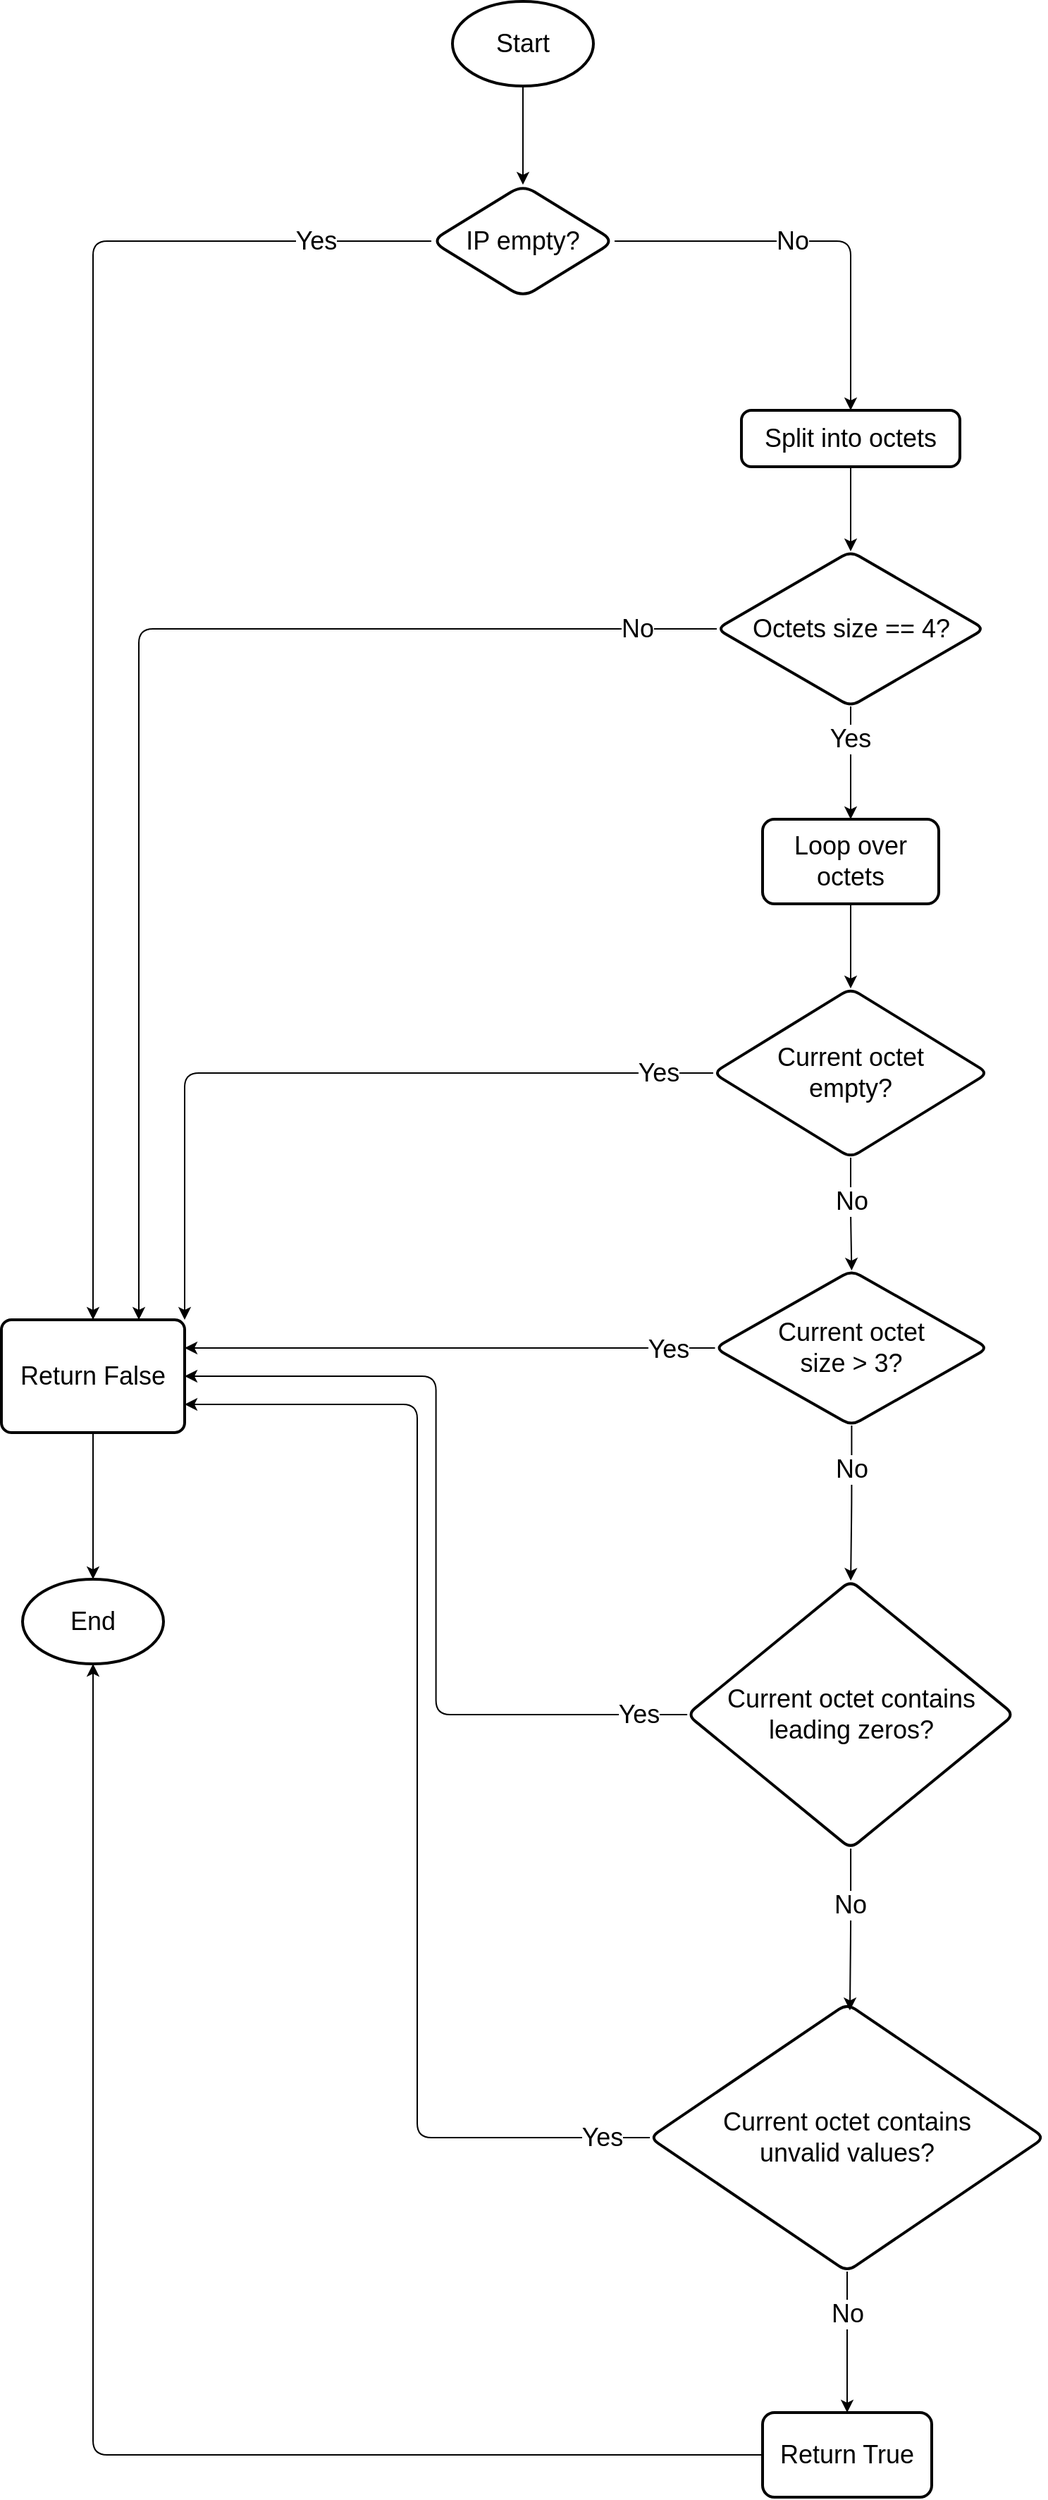 <mxfile version="26.2.6">
  <diagram id="C5RBs43oDa-KdzZeNtuy" name="Page-1">
    <mxGraphModel dx="1142" dy="730" grid="1" gridSize="10" guides="1" tooltips="1" connect="1" arrows="1" fold="1" page="1" pageScale="1" pageWidth="827" pageHeight="1169" math="0" shadow="0">
      <root>
        <mxCell id="WIyWlLk6GJQsqaUBKTNV-0" />
        <mxCell id="WIyWlLk6GJQsqaUBKTNV-1" parent="WIyWlLk6GJQsqaUBKTNV-0" />
        <mxCell id="PdZio3SnlSJl_mb1jvMc-9" value="" style="edgeStyle=orthogonalEdgeStyle;rounded=1;orthogonalLoop=1;jettySize=auto;html=1;fontSize=18;" parent="WIyWlLk6GJQsqaUBKTNV-1" source="PdZio3SnlSJl_mb1jvMc-1" target="PdZio3SnlSJl_mb1jvMc-8" edge="1">
          <mxGeometry relative="1" as="geometry" />
        </mxCell>
        <mxCell id="PdZio3SnlSJl_mb1jvMc-1" value="&lt;font style=&quot;font-size: 18px;&quot;&gt;Start&lt;/font&gt;" style="strokeWidth=2;html=1;shape=mxgraph.flowchart.start_1;whiteSpace=wrap;fontSize=18;rounded=1;" parent="WIyWlLk6GJQsqaUBKTNV-1" vertex="1">
          <mxGeometry x="363" y="290" width="100" height="60" as="geometry" />
        </mxCell>
        <mxCell id="PdZio3SnlSJl_mb1jvMc-6" value="" style="edgeStyle=orthogonalEdgeStyle;rounded=1;orthogonalLoop=1;jettySize=auto;html=1;" parent="WIyWlLk6GJQsqaUBKTNV-1" edge="1">
          <mxGeometry relative="1" as="geometry">
            <mxPoint x="430" y="200" as="sourcePoint" />
          </mxGeometry>
        </mxCell>
        <mxCell id="PdZio3SnlSJl_mb1jvMc-13" style="edgeStyle=orthogonalEdgeStyle;rounded=1;orthogonalLoop=1;jettySize=auto;html=1;exitX=0;exitY=0.5;exitDx=0;exitDy=0;entryX=0.5;entryY=0;entryDx=0;entryDy=0;fontSize=18;" parent="WIyWlLk6GJQsqaUBKTNV-1" source="PdZio3SnlSJl_mb1jvMc-8" target="PdZio3SnlSJl_mb1jvMc-10" edge="1">
          <mxGeometry relative="1" as="geometry" />
        </mxCell>
        <mxCell id="PdZio3SnlSJl_mb1jvMc-14" value="Yes" style="edgeLabel;html=1;align=center;verticalAlign=middle;resizable=0;points=[];fontSize=18;rounded=1;" parent="PdZio3SnlSJl_mb1jvMc-13" vertex="1" connectable="0">
          <mxGeometry x="-0.836" y="1" relative="1" as="geometry">
            <mxPoint y="-1" as="offset" />
          </mxGeometry>
        </mxCell>
        <mxCell id="PdZio3SnlSJl_mb1jvMc-15" style="edgeStyle=orthogonalEdgeStyle;rounded=1;orthogonalLoop=1;jettySize=auto;html=1;exitX=1;exitY=0.5;exitDx=0;exitDy=0;entryX=0.5;entryY=0;entryDx=0;entryDy=0;fontSize=18;" parent="WIyWlLk6GJQsqaUBKTNV-1" source="PdZio3SnlSJl_mb1jvMc-8" target="PdZio3SnlSJl_mb1jvMc-18" edge="1">
          <mxGeometry relative="1" as="geometry">
            <mxPoint x="583" y="580" as="targetPoint" />
          </mxGeometry>
        </mxCell>
        <mxCell id="PdZio3SnlSJl_mb1jvMc-17" value="No" style="edgeLabel;html=1;align=center;verticalAlign=middle;resizable=0;points=[];fontSize=18;rounded=1;" parent="PdZio3SnlSJl_mb1jvMc-15" vertex="1" connectable="0">
          <mxGeometry x="-0.122" y="-2" relative="1" as="geometry">
            <mxPoint y="-2" as="offset" />
          </mxGeometry>
        </mxCell>
        <mxCell id="PdZio3SnlSJl_mb1jvMc-8" value="IP empty?" style="rhombus;whiteSpace=wrap;html=1;strokeWidth=2;fontSize=18;rounded=1;" parent="WIyWlLk6GJQsqaUBKTNV-1" vertex="1">
          <mxGeometry x="348" y="420" width="130" height="80" as="geometry" />
        </mxCell>
        <mxCell id="PdZio3SnlSJl_mb1jvMc-10" value="Return False" style="rounded=1;whiteSpace=wrap;html=1;absoluteArcSize=1;arcSize=14;strokeWidth=2;fontSize=18;" parent="WIyWlLk6GJQsqaUBKTNV-1" vertex="1">
          <mxGeometry x="43" y="1225" width="130" height="80" as="geometry" />
        </mxCell>
        <mxCell id="PdZio3SnlSJl_mb1jvMc-11" value="End" style="strokeWidth=2;html=1;shape=mxgraph.flowchart.start_1;whiteSpace=wrap;fontSize=18;rounded=1;" parent="WIyWlLk6GJQsqaUBKTNV-1" vertex="1">
          <mxGeometry x="58" y="1409" width="100" height="60" as="geometry" />
        </mxCell>
        <mxCell id="PdZio3SnlSJl_mb1jvMc-12" style="edgeStyle=orthogonalEdgeStyle;rounded=1;orthogonalLoop=1;jettySize=auto;html=1;exitX=0.5;exitY=1;exitDx=0;exitDy=0;entryX=0.5;entryY=0;entryDx=0;entryDy=0;entryPerimeter=0;fontSize=18;" parent="WIyWlLk6GJQsqaUBKTNV-1" source="PdZio3SnlSJl_mb1jvMc-10" target="PdZio3SnlSJl_mb1jvMc-11" edge="1">
          <mxGeometry relative="1" as="geometry" />
        </mxCell>
        <mxCell id="PdZio3SnlSJl_mb1jvMc-20" value="" style="edgeStyle=orthogonalEdgeStyle;rounded=1;orthogonalLoop=1;jettySize=auto;html=1;fontSize=18;" parent="WIyWlLk6GJQsqaUBKTNV-1" source="PdZio3SnlSJl_mb1jvMc-18" target="PdZio3SnlSJl_mb1jvMc-19" edge="1">
          <mxGeometry relative="1" as="geometry" />
        </mxCell>
        <mxCell id="PdZio3SnlSJl_mb1jvMc-18" value="Split into octets" style="rounded=1;whiteSpace=wrap;html=1;absoluteArcSize=1;arcSize=14;strokeWidth=2;fontSize=18;" parent="WIyWlLk6GJQsqaUBKTNV-1" vertex="1">
          <mxGeometry x="568" y="580" width="155" height="40" as="geometry" />
        </mxCell>
        <mxCell id="PdZio3SnlSJl_mb1jvMc-21" style="edgeStyle=orthogonalEdgeStyle;rounded=1;orthogonalLoop=1;jettySize=auto;html=1;entryX=0.75;entryY=0;entryDx=0;entryDy=0;fontSize=18;" parent="WIyWlLk6GJQsqaUBKTNV-1" source="PdZio3SnlSJl_mb1jvMc-19" target="PdZio3SnlSJl_mb1jvMc-10" edge="1">
          <mxGeometry relative="1" as="geometry" />
        </mxCell>
        <mxCell id="PdZio3SnlSJl_mb1jvMc-27" value="No" style="edgeLabel;html=1;align=center;verticalAlign=middle;resizable=0;points=[];fontSize=18;rounded=1;" parent="PdZio3SnlSJl_mb1jvMc-21" vertex="1" connectable="0">
          <mxGeometry x="-0.873" y="3" relative="1" as="geometry">
            <mxPoint y="-3" as="offset" />
          </mxGeometry>
        </mxCell>
        <mxCell id="PdZio3SnlSJl_mb1jvMc-23" value="" style="edgeStyle=orthogonalEdgeStyle;rounded=1;orthogonalLoop=1;jettySize=auto;html=1;fontSize=18;" parent="WIyWlLk6GJQsqaUBKTNV-1" source="PdZio3SnlSJl_mb1jvMc-19" target="PdZio3SnlSJl_mb1jvMc-22" edge="1">
          <mxGeometry relative="1" as="geometry" />
        </mxCell>
        <mxCell id="PdZio3SnlSJl_mb1jvMc-28" value="Yes" style="edgeLabel;html=1;align=center;verticalAlign=middle;resizable=0;points=[];fontSize=18;rounded=1;" parent="PdZio3SnlSJl_mb1jvMc-23" vertex="1" connectable="0">
          <mxGeometry x="-0.426" y="-1" relative="1" as="geometry">
            <mxPoint as="offset" />
          </mxGeometry>
        </mxCell>
        <mxCell id="PdZio3SnlSJl_mb1jvMc-19" value="Octets size == 4?" style="rhombus;whiteSpace=wrap;html=1;rounded=1;arcSize=14;strokeWidth=2;fontSize=18;" parent="WIyWlLk6GJQsqaUBKTNV-1" vertex="1">
          <mxGeometry x="550.5" y="680" width="190" height="110" as="geometry" />
        </mxCell>
        <mxCell id="PdZio3SnlSJl_mb1jvMc-25" value="" style="edgeStyle=orthogonalEdgeStyle;rounded=1;orthogonalLoop=1;jettySize=auto;html=1;fontSize=18;" parent="WIyWlLk6GJQsqaUBKTNV-1" source="PdZio3SnlSJl_mb1jvMc-22" target="PdZio3SnlSJl_mb1jvMc-24" edge="1">
          <mxGeometry relative="1" as="geometry" />
        </mxCell>
        <mxCell id="PdZio3SnlSJl_mb1jvMc-22" value="Loop over octets" style="whiteSpace=wrap;html=1;rounded=1;arcSize=14;strokeWidth=2;fontSize=18;" parent="WIyWlLk6GJQsqaUBKTNV-1" vertex="1">
          <mxGeometry x="583" y="870" width="125" height="60" as="geometry" />
        </mxCell>
        <mxCell id="PdZio3SnlSJl_mb1jvMc-26" style="edgeStyle=orthogonalEdgeStyle;rounded=1;orthogonalLoop=1;jettySize=auto;html=1;entryX=1;entryY=0;entryDx=0;entryDy=0;fontSize=18;" parent="WIyWlLk6GJQsqaUBKTNV-1" source="PdZio3SnlSJl_mb1jvMc-24" target="PdZio3SnlSJl_mb1jvMc-10" edge="1">
          <mxGeometry relative="1" as="geometry" />
        </mxCell>
        <mxCell id="PdZio3SnlSJl_mb1jvMc-30" value="Yes" style="edgeLabel;html=1;align=center;verticalAlign=middle;resizable=0;points=[];fontSize=18;rounded=1;" parent="PdZio3SnlSJl_mb1jvMc-26" vertex="1" connectable="0">
          <mxGeometry x="-0.859" y="4" relative="1" as="geometry">
            <mxPoint y="-4" as="offset" />
          </mxGeometry>
        </mxCell>
        <mxCell id="PdZio3SnlSJl_mb1jvMc-32" value="" style="edgeStyle=orthogonalEdgeStyle;rounded=1;orthogonalLoop=1;jettySize=auto;html=1;fontSize=18;" parent="WIyWlLk6GJQsqaUBKTNV-1" source="PdZio3SnlSJl_mb1jvMc-24" target="PdZio3SnlSJl_mb1jvMc-31" edge="1">
          <mxGeometry relative="1" as="geometry" />
        </mxCell>
        <mxCell id="PdZio3SnlSJl_mb1jvMc-35" value="No" style="edgeLabel;html=1;align=center;verticalAlign=middle;resizable=0;points=[];fontSize=18;rounded=1;" parent="PdZio3SnlSJl_mb1jvMc-32" vertex="1" connectable="0">
          <mxGeometry x="-0.84" relative="1" as="geometry">
            <mxPoint y="24" as="offset" />
          </mxGeometry>
        </mxCell>
        <mxCell id="PdZio3SnlSJl_mb1jvMc-24" value="Current octet&lt;div&gt;empty?&lt;/div&gt;" style="rhombus;whiteSpace=wrap;html=1;rounded=1;arcSize=14;strokeWidth=2;fontSize=18;" parent="WIyWlLk6GJQsqaUBKTNV-1" vertex="1">
          <mxGeometry x="548" y="990" width="195" height="120" as="geometry" />
        </mxCell>
        <mxCell id="PdZio3SnlSJl_mb1jvMc-37" value="" style="edgeStyle=orthogonalEdgeStyle;rounded=1;orthogonalLoop=1;jettySize=auto;html=1;fontSize=18;" parent="WIyWlLk6GJQsqaUBKTNV-1" source="PdZio3SnlSJl_mb1jvMc-31" target="PdZio3SnlSJl_mb1jvMc-36" edge="1">
          <mxGeometry relative="1" as="geometry" />
        </mxCell>
        <mxCell id="PdZio3SnlSJl_mb1jvMc-49" value="No" style="edgeLabel;html=1;align=center;verticalAlign=middle;resizable=0;points=[];fontSize=18;rounded=1;" parent="PdZio3SnlSJl_mb1jvMc-37" vertex="1" connectable="0">
          <mxGeometry x="-0.65" relative="1" as="geometry">
            <mxPoint y="11" as="offset" />
          </mxGeometry>
        </mxCell>
        <mxCell id="PdZio3SnlSJl_mb1jvMc-46" style="edgeStyle=orthogonalEdgeStyle;rounded=1;orthogonalLoop=1;jettySize=auto;html=1;entryX=1;entryY=0.25;entryDx=0;entryDy=0;fontSize=18;" parent="WIyWlLk6GJQsqaUBKTNV-1" source="PdZio3SnlSJl_mb1jvMc-31" target="PdZio3SnlSJl_mb1jvMc-10" edge="1">
          <mxGeometry relative="1" as="geometry" />
        </mxCell>
        <mxCell id="PdZio3SnlSJl_mb1jvMc-48" value="Yes" style="edgeLabel;html=1;align=center;verticalAlign=middle;resizable=0;points=[];fontSize=18;rounded=1;" parent="PdZio3SnlSJl_mb1jvMc-46" vertex="1" connectable="0">
          <mxGeometry x="-0.82" y="1" relative="1" as="geometry">
            <mxPoint as="offset" />
          </mxGeometry>
        </mxCell>
        <mxCell id="PdZio3SnlSJl_mb1jvMc-31" value="Current octet&lt;div&gt;size &amp;gt; 3?&lt;/div&gt;" style="rhombus;whiteSpace=wrap;html=1;rounded=1;arcSize=14;strokeWidth=2;fontSize=18;" parent="WIyWlLk6GJQsqaUBKTNV-1" vertex="1">
          <mxGeometry x="549.25" y="1190" width="193.75" height="110" as="geometry" />
        </mxCell>
        <mxCell id="PdZio3SnlSJl_mb1jvMc-38" style="edgeStyle=orthogonalEdgeStyle;rounded=1;orthogonalLoop=1;jettySize=auto;html=1;entryX=1;entryY=0.5;entryDx=0;entryDy=0;fontSize=18;" parent="WIyWlLk6GJQsqaUBKTNV-1" source="PdZio3SnlSJl_mb1jvMc-36" target="PdZio3SnlSJl_mb1jvMc-10" edge="1">
          <mxGeometry relative="1" as="geometry">
            <mxPoint x="173" y="1140" as="targetPoint" />
          </mxGeometry>
        </mxCell>
        <mxCell id="PdZio3SnlSJl_mb1jvMc-39" value="Yes" style="edgeLabel;html=1;align=center;verticalAlign=middle;resizable=0;points=[];fontSize=18;rounded=1;" parent="PdZio3SnlSJl_mb1jvMc-38" vertex="1" connectable="0">
          <mxGeometry x="-0.942" y="1" relative="1" as="geometry">
            <mxPoint x="-17" y="-1" as="offset" />
          </mxGeometry>
        </mxCell>
        <mxCell id="PdZio3SnlSJl_mb1jvMc-41" value="" style="edgeStyle=orthogonalEdgeStyle;rounded=1;orthogonalLoop=1;jettySize=auto;html=1;fontSize=18;" parent="WIyWlLk6GJQsqaUBKTNV-1" target="PdZio3SnlSJl_mb1jvMc-40" edge="1">
          <mxGeometry relative="1" as="geometry">
            <mxPoint x="645.583" y="1810.936" as="sourcePoint" />
          </mxGeometry>
        </mxCell>
        <mxCell id="PdZio3SnlSJl_mb1jvMc-50" value="No" style="edgeLabel;html=1;align=center;verticalAlign=middle;resizable=0;points=[];fontSize=18;rounded=1;" parent="PdZio3SnlSJl_mb1jvMc-41" vertex="1" connectable="0">
          <mxGeometry x="-0.353" y="-1" relative="1" as="geometry">
            <mxPoint as="offset" />
          </mxGeometry>
        </mxCell>
        <mxCell id="PdZio3SnlSJl_mb1jvMc-36" value="Current octet contains&lt;div style=&quot;font-size: 18px;&quot;&gt;leading zeros?&lt;/div&gt;" style="rhombus;whiteSpace=wrap;html=1;rounded=1;arcSize=14;strokeWidth=2;fontSize=18;" parent="WIyWlLk6GJQsqaUBKTNV-1" vertex="1">
          <mxGeometry x="529.56" y="1410" width="231.87" height="190" as="geometry" />
        </mxCell>
        <mxCell id="PdZio3SnlSJl_mb1jvMc-43" value="" style="edgeStyle=orthogonalEdgeStyle;rounded=1;orthogonalLoop=1;jettySize=auto;html=1;fontSize=18;" parent="WIyWlLk6GJQsqaUBKTNV-1" source="PdZio3SnlSJl_mb1jvMc-40" target="PdZio3SnlSJl_mb1jvMc-42" edge="1">
          <mxGeometry relative="1" as="geometry" />
        </mxCell>
        <mxCell id="PdZio3SnlSJl_mb1jvMc-52" value="No" style="edgeLabel;html=1;align=center;verticalAlign=middle;resizable=0;points=[];fontSize=18;rounded=1;" parent="PdZio3SnlSJl_mb1jvMc-43" vertex="1" connectable="0">
          <mxGeometry x="-0.607" relative="1" as="geometry">
            <mxPoint y="10" as="offset" />
          </mxGeometry>
        </mxCell>
        <mxCell id="PdZio3SnlSJl_mb1jvMc-54" style="edgeStyle=orthogonalEdgeStyle;rounded=1;orthogonalLoop=1;jettySize=auto;html=1;entryX=1;entryY=0.75;entryDx=0;entryDy=0;" parent="WIyWlLk6GJQsqaUBKTNV-1" source="PdZio3SnlSJl_mb1jvMc-40" target="PdZio3SnlSJl_mb1jvMc-10" edge="1">
          <mxGeometry relative="1" as="geometry" />
        </mxCell>
        <mxCell id="PdZio3SnlSJl_mb1jvMc-56" value="&lt;font style=&quot;font-size: 18px;&quot;&gt;Yes&lt;/font&gt;" style="edgeLabel;html=1;align=center;verticalAlign=middle;resizable=0;points=[];rounded=1;" parent="PdZio3SnlSJl_mb1jvMc-54" vertex="1" connectable="0">
          <mxGeometry x="-0.872" relative="1" as="geometry">
            <mxPoint x="20" as="offset" />
          </mxGeometry>
        </mxCell>
        <mxCell id="PdZio3SnlSJl_mb1jvMc-40" value="Current octet contains&lt;div style=&quot;font-size: 18px;&quot;&gt;unvalid values?&lt;/div&gt;" style="rhombus;whiteSpace=wrap;html=1;rounded=1;arcSize=14;strokeWidth=2;fontSize=18;" parent="WIyWlLk6GJQsqaUBKTNV-1" vertex="1">
          <mxGeometry x="503.01" y="1710" width="280" height="190" as="geometry" />
        </mxCell>
        <mxCell id="PdZio3SnlSJl_mb1jvMc-42" value="Return T&lt;span style=&quot;background-color: initial; font-size: 18px;&quot;&gt;rue&lt;/span&gt;" style="whiteSpace=wrap;html=1;rounded=1;arcSize=14;strokeWidth=2;fontSize=18;" parent="WIyWlLk6GJQsqaUBKTNV-1" vertex="1">
          <mxGeometry x="583.005" y="2000" width="120" height="60" as="geometry" />
        </mxCell>
        <mxCell id="PdZio3SnlSJl_mb1jvMc-45" style="edgeStyle=orthogonalEdgeStyle;rounded=1;orthogonalLoop=1;jettySize=auto;html=1;entryX=0.5;entryY=1;entryDx=0;entryDy=0;entryPerimeter=0;fontSize=18;" parent="WIyWlLk6GJQsqaUBKTNV-1" source="PdZio3SnlSJl_mb1jvMc-42" target="PdZio3SnlSJl_mb1jvMc-11" edge="1">
          <mxGeometry relative="1" as="geometry" />
        </mxCell>
        <mxCell id="PdZio3SnlSJl_mb1jvMc-53" style="edgeStyle=orthogonalEdgeStyle;rounded=1;orthogonalLoop=1;jettySize=auto;html=1;entryX=0.507;entryY=0.025;entryDx=0;entryDy=0;entryPerimeter=0;" parent="WIyWlLk6GJQsqaUBKTNV-1" source="PdZio3SnlSJl_mb1jvMc-36" target="PdZio3SnlSJl_mb1jvMc-40" edge="1">
          <mxGeometry relative="1" as="geometry" />
        </mxCell>
        <mxCell id="PdZio3SnlSJl_mb1jvMc-55" value="&lt;font style=&quot;font-size: 18px;&quot;&gt;No&lt;/font&gt;" style="edgeLabel;html=1;align=center;verticalAlign=middle;resizable=0;points=[];rounded=1;" parent="PdZio3SnlSJl_mb1jvMc-53" vertex="1" connectable="0">
          <mxGeometry x="-0.308" y="-1" relative="1" as="geometry">
            <mxPoint as="offset" />
          </mxGeometry>
        </mxCell>
      </root>
    </mxGraphModel>
  </diagram>
</mxfile>
